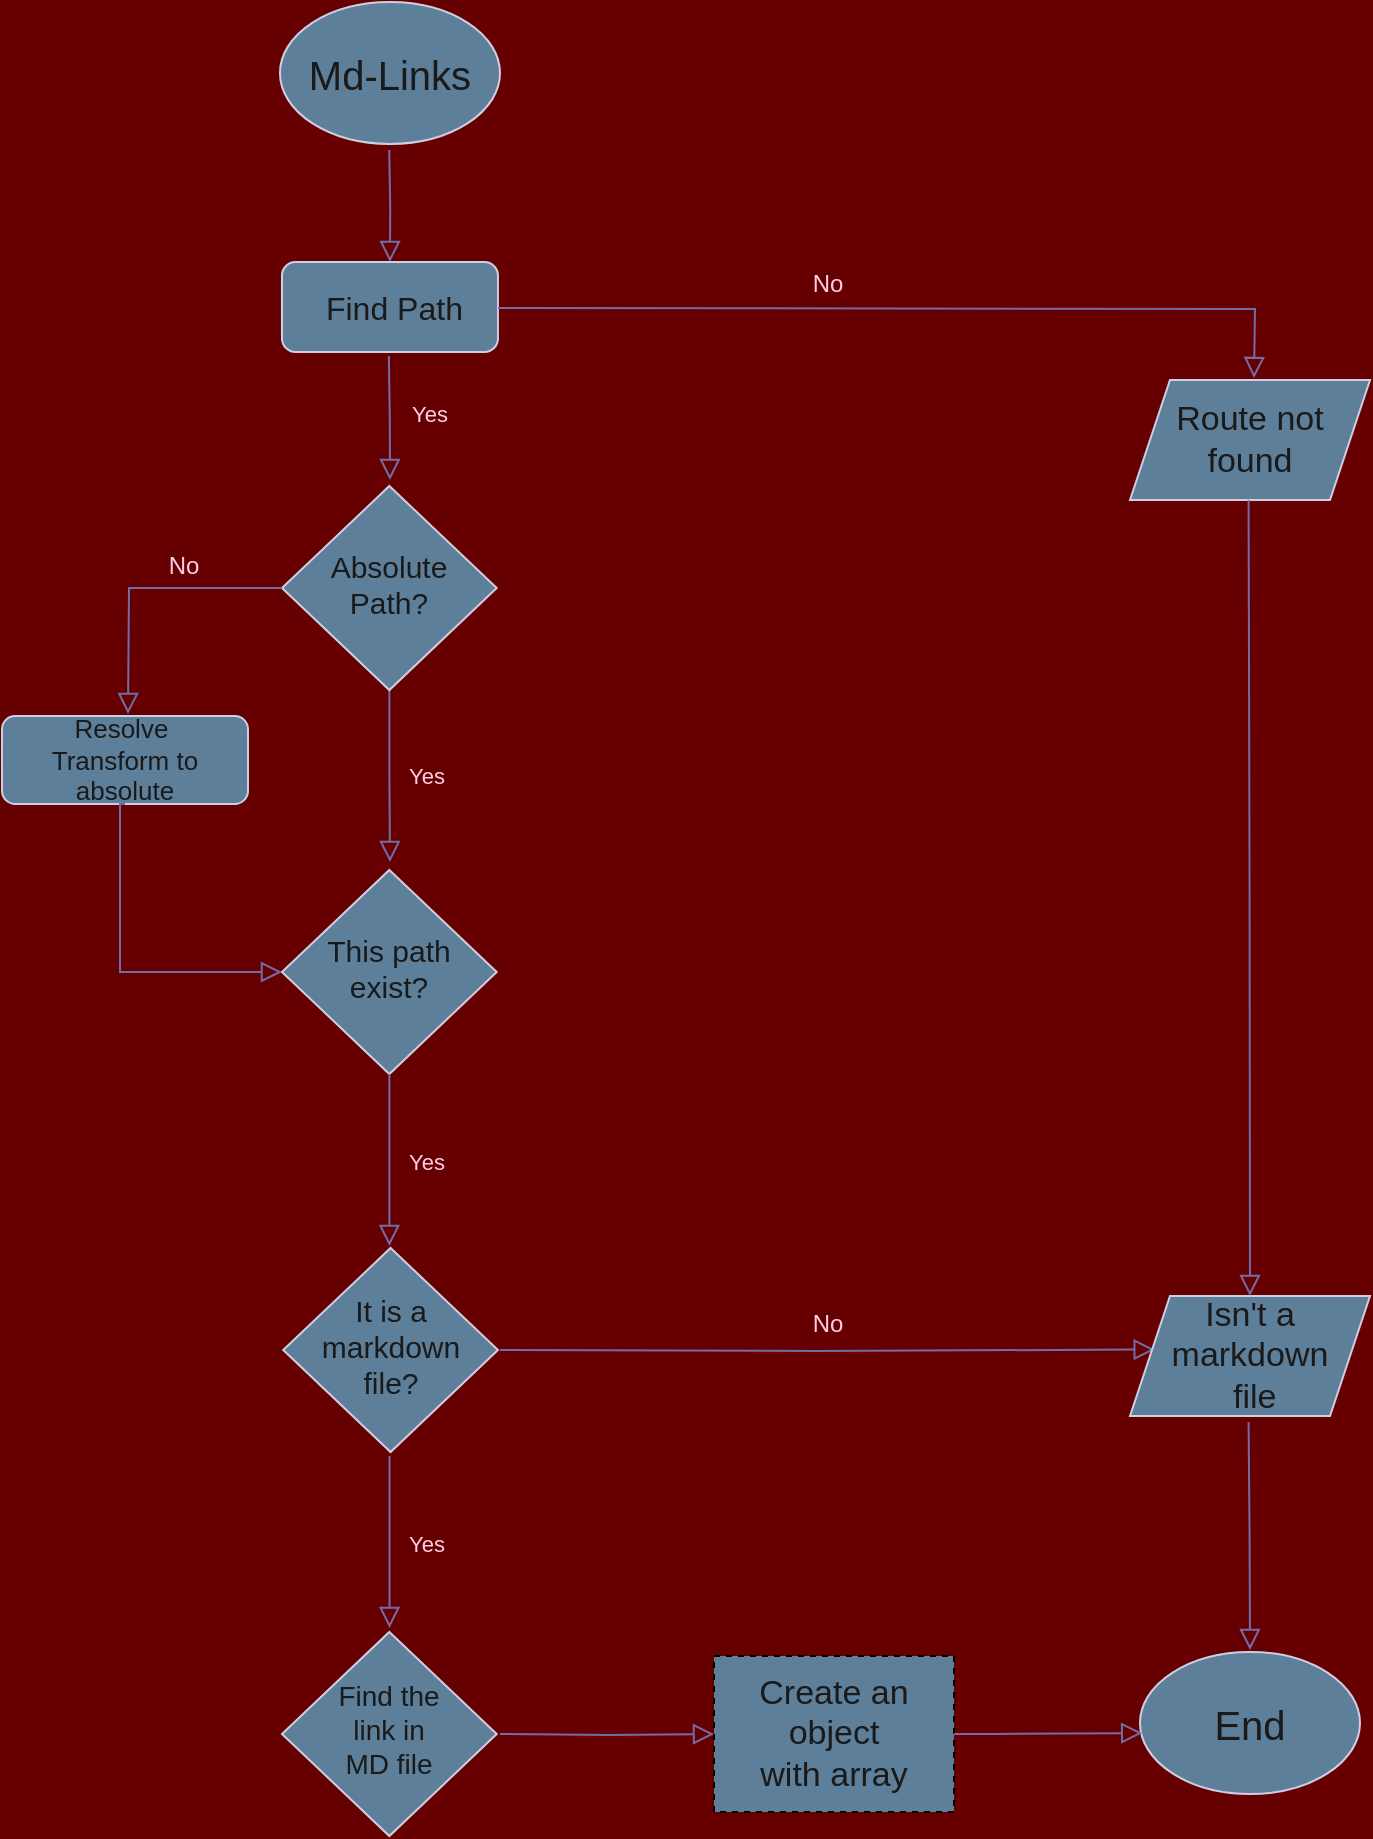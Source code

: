 <mxfile version="22.0.4" type="github">
  <diagram id="C5RBs43oDa-KdzZeNtuy" name="Page-1">
    <mxGraphModel dx="1257" dy="626" grid="0" gridSize="10" guides="1" tooltips="1" connect="1" arrows="1" fold="1" page="1" pageScale="1" pageWidth="827" pageHeight="1169" background="#660000" math="0" shadow="0">
      <root>
        <mxCell id="WIyWlLk6GJQsqaUBKTNV-0" />
        <mxCell id="WIyWlLk6GJQsqaUBKTNV-1" parent="WIyWlLk6GJQsqaUBKTNV-0" />
        <mxCell id="WIyWlLk6GJQsqaUBKTNV-2" value="" style="rounded=0;html=1;jettySize=auto;orthogonalLoop=1;fontSize=11;endArrow=block;endFill=0;endSize=8;strokeWidth=1;shadow=0;labelBackgroundColor=none;edgeStyle=orthogonalEdgeStyle;fontColor=default;strokeColor=#736CA8;entryX=0.5;entryY=0;entryDx=0;entryDy=0;" parent="WIyWlLk6GJQsqaUBKTNV-1" target="0tFp6B8CB-egg3uorCXA-3" edge="1">
          <mxGeometry relative="1" as="geometry">
            <mxPoint x="219.62" y="87" as="sourcePoint" />
            <mxPoint x="220" y="135" as="targetPoint" />
          </mxGeometry>
        </mxCell>
        <mxCell id="WIyWlLk6GJQsqaUBKTNV-8" value="&lt;font color=&quot;#ffcce6&quot;&gt;Yes&lt;/font&gt;" style="rounded=0;html=1;jettySize=auto;orthogonalLoop=1;fontSize=11;endArrow=block;endFill=0;endSize=8;strokeWidth=1;shadow=0;labelBackgroundColor=none;edgeStyle=orthogonalEdgeStyle;fontColor=default;strokeColor=#736CA8;" parent="WIyWlLk6GJQsqaUBKTNV-1" source="WIyWlLk6GJQsqaUBKTNV-10" edge="1">
          <mxGeometry x="0.01" y="18" relative="1" as="geometry">
            <mxPoint as="offset" />
            <mxPoint x="220" y="443" as="targetPoint" />
          </mxGeometry>
        </mxCell>
        <mxCell id="WIyWlLk6GJQsqaUBKTNV-10" value="Absolute Path?" style="rhombus;whiteSpace=wrap;html=1;shadow=0;fontFamily=Helvetica;fontSize=15;align=center;strokeWidth=1;spacing=6;spacingTop=-4;labelBackgroundColor=none;fillColor=#5D7F99;strokeColor=#D0CEE2;fontColor=#1A1A1A;" parent="WIyWlLk6GJQsqaUBKTNV-1" vertex="1">
          <mxGeometry x="165.99" y="255" width="107.37" height="102" as="geometry" />
        </mxCell>
        <mxCell id="0tFp6B8CB-egg3uorCXA-2" value="&lt;font style=&quot;font-size: 20px;&quot;&gt;Md-Links&lt;/font&gt;" style="ellipse;whiteSpace=wrap;html=1;strokeColor=#D0CEE2;fontColor=#1A1A1A;fillColor=#5D7F99;" vertex="1" parent="WIyWlLk6GJQsqaUBKTNV-1">
          <mxGeometry x="164.99" y="13" width="110" height="71" as="geometry" />
        </mxCell>
        <mxCell id="0tFp6B8CB-egg3uorCXA-3" value="&amp;nbsp;Find Path" style="rounded=1;whiteSpace=wrap;html=1;strokeColor=#D0CEE2;fontColor=#1A1A1A;fillColor=#5D7F99;fontSize=16;" vertex="1" parent="WIyWlLk6GJQsqaUBKTNV-1">
          <mxGeometry x="165.99" y="143" width="107.99" height="45" as="geometry" />
        </mxCell>
        <mxCell id="0tFp6B8CB-egg3uorCXA-6" value="" style="rounded=0;html=1;jettySize=auto;orthogonalLoop=1;fontSize=11;endArrow=block;endFill=0;endSize=8;strokeWidth=1;shadow=0;labelBackgroundColor=none;edgeStyle=orthogonalEdgeStyle;fontColor=default;strokeColor=#736CA8;" edge="1" parent="WIyWlLk6GJQsqaUBKTNV-1">
          <mxGeometry relative="1" as="geometry">
            <mxPoint x="219.42" y="190" as="sourcePoint" />
            <mxPoint x="220" y="252" as="targetPoint" />
          </mxGeometry>
        </mxCell>
        <mxCell id="0tFp6B8CB-egg3uorCXA-8" value="" style="rounded=0;html=1;jettySize=auto;orthogonalLoop=1;fontSize=11;endArrow=block;endFill=0;endSize=8;strokeWidth=1;shadow=0;labelBackgroundColor=none;edgeStyle=orthogonalEdgeStyle;fontColor=default;strokeColor=#736CA8;exitX=0;exitY=0.5;exitDx=0;exitDy=0;" edge="1" parent="WIyWlLk6GJQsqaUBKTNV-1" source="WIyWlLk6GJQsqaUBKTNV-10">
          <mxGeometry relative="1" as="geometry">
            <mxPoint x="274.99" y="306" as="sourcePoint" />
            <mxPoint x="89" y="369" as="targetPoint" />
          </mxGeometry>
        </mxCell>
        <mxCell id="0tFp6B8CB-egg3uorCXA-10" value="&lt;font color=&quot;#ffcce6&quot;&gt;No&lt;/font&gt;" style="text;strokeColor=none;align=center;fillColor=none;html=1;verticalAlign=middle;whiteSpace=wrap;rounded=0;fontColor=#1A1A1A;" vertex="1" parent="WIyWlLk6GJQsqaUBKTNV-1">
          <mxGeometry x="97" y="284" width="40" height="21" as="geometry" />
        </mxCell>
        <mxCell id="0tFp6B8CB-egg3uorCXA-13" value="Resolve&amp;nbsp;&lt;br style=&quot;font-size: 13px;&quot;&gt;Transform to absolute" style="rounded=1;whiteSpace=wrap;html=1;strokeColor=#D0CEE2;fontColor=#1A1A1A;fillColor=#5D7F99;fontSize=13;" vertex="1" parent="WIyWlLk6GJQsqaUBKTNV-1">
          <mxGeometry x="26.0" y="370" width="123" height="44" as="geometry" />
        </mxCell>
        <mxCell id="0tFp6B8CB-egg3uorCXA-19" value="" style="rounded=0;html=1;jettySize=auto;orthogonalLoop=1;fontSize=11;endArrow=block;endFill=0;endSize=8;strokeWidth=1;shadow=0;labelBackgroundColor=none;edgeStyle=orthogonalEdgeStyle;fontColor=default;strokeColor=#736CA8;exitX=0.5;exitY=1;exitDx=0;exitDy=0;entryX=0;entryY=0.5;entryDx=0;entryDy=0;" edge="1" parent="WIyWlLk6GJQsqaUBKTNV-1" source="0tFp6B8CB-egg3uorCXA-13" target="0tFp6B8CB-egg3uorCXA-20">
          <mxGeometry x="-0.004" y="-22" relative="1" as="geometry">
            <mxPoint as="offset" />
            <mxPoint x="345.63" y="411" as="sourcePoint" />
            <mxPoint x="85" y="507" as="targetPoint" />
            <Array as="points">
              <mxPoint x="85" y="414" />
              <mxPoint x="85" y="498" />
            </Array>
          </mxGeometry>
        </mxCell>
        <mxCell id="0tFp6B8CB-egg3uorCXA-20" value="This path exist?" style="rhombus;whiteSpace=wrap;html=1;shadow=0;fontFamily=Helvetica;fontSize=15;align=center;strokeWidth=1;spacing=6;spacingTop=-4;labelBackgroundColor=none;fillColor=#5D7F99;strokeColor=#D0CEE2;fontColor=#1A1A1A;" vertex="1" parent="WIyWlLk6GJQsqaUBKTNV-1">
          <mxGeometry x="165.99" y="447" width="107.37" height="102" as="geometry" />
        </mxCell>
        <mxCell id="0tFp6B8CB-egg3uorCXA-21" value="&lt;font color=&quot;#ffcce6&quot;&gt;Yes&lt;/font&gt;" style="rounded=0;html=1;jettySize=auto;orthogonalLoop=1;fontSize=11;endArrow=block;endFill=0;endSize=8;strokeWidth=1;shadow=0;labelBackgroundColor=none;edgeStyle=orthogonalEdgeStyle;fontColor=default;strokeColor=#736CA8;" edge="1" parent="WIyWlLk6GJQsqaUBKTNV-1">
          <mxGeometry x="0.01" y="18" relative="1" as="geometry">
            <mxPoint as="offset" />
            <mxPoint x="219.7" y="549" as="sourcePoint" />
            <mxPoint x="219.7" y="635" as="targetPoint" />
          </mxGeometry>
        </mxCell>
        <mxCell id="0tFp6B8CB-egg3uorCXA-22" value="It is a markdown file?" style="rhombus;whiteSpace=wrap;html=1;shadow=0;fontFamily=Helvetica;fontSize=15;align=center;strokeWidth=1;spacing=6;spacingTop=-4;labelBackgroundColor=none;fillColor=#5D7F99;strokeColor=#D0CEE2;fontColor=#1A1A1A;" vertex="1" parent="WIyWlLk6GJQsqaUBKTNV-1">
          <mxGeometry x="166.61" y="636" width="107.37" height="102" as="geometry" />
        </mxCell>
        <mxCell id="0tFp6B8CB-egg3uorCXA-23" value="&lt;font color=&quot;#ffcce6&quot;&gt;Yes&lt;/font&gt;" style="rounded=0;html=1;jettySize=auto;orthogonalLoop=1;fontSize=11;endArrow=block;endFill=0;endSize=8;strokeWidth=1;shadow=0;labelBackgroundColor=none;edgeStyle=orthogonalEdgeStyle;fontColor=default;strokeColor=#736CA8;" edge="1" parent="WIyWlLk6GJQsqaUBKTNV-1">
          <mxGeometry x="0.01" y="18" relative="1" as="geometry">
            <mxPoint as="offset" />
            <mxPoint x="219.77" y="740" as="sourcePoint" />
            <mxPoint x="219.77" y="826" as="targetPoint" />
          </mxGeometry>
        </mxCell>
        <mxCell id="0tFp6B8CB-egg3uorCXA-24" value="Find the &lt;br style=&quot;font-size: 14px;&quot;&gt;link in &lt;br style=&quot;font-size: 14px;&quot;&gt;MD file" style="rhombus;whiteSpace=wrap;html=1;shadow=0;fontFamily=Helvetica;fontSize=14;align=center;strokeWidth=1;spacing=6;spacingTop=-4;labelBackgroundColor=none;fillColor=#5D7F99;strokeColor=#D0CEE2;fontColor=#1A1A1A;" vertex="1" parent="WIyWlLk6GJQsqaUBKTNV-1">
          <mxGeometry x="165.99" y="828" width="107.37" height="102" as="geometry" />
        </mxCell>
        <mxCell id="0tFp6B8CB-egg3uorCXA-25" value="" style="rounded=0;html=1;jettySize=auto;orthogonalLoop=1;fontSize=11;endArrow=block;endFill=0;endSize=8;strokeWidth=1;shadow=0;labelBackgroundColor=none;edgeStyle=orthogonalEdgeStyle;fontColor=default;strokeColor=#736CA8;entryX=0;entryY=0.5;entryDx=0;entryDy=0;" edge="1" parent="WIyWlLk6GJQsqaUBKTNV-1" target="0tFp6B8CB-egg3uorCXA-27">
          <mxGeometry x="-0.386" y="24" relative="1" as="geometry">
            <mxPoint as="offset" />
            <mxPoint x="274.99" y="879" as="sourcePoint" />
            <mxPoint x="339" y="879" as="targetPoint" />
            <Array as="points" />
          </mxGeometry>
        </mxCell>
        <mxCell id="0tFp6B8CB-egg3uorCXA-27" value="Create an object &lt;br style=&quot;font-size: 17px;&quot;&gt;with array" style="rounded=0;whiteSpace=wrap;html=1;strokeColor=#000000;fontColor=#1A1A1A;fillColor=#5D7F99;labelBorderColor=none;dashed=1;fontSize=17;" vertex="1" parent="WIyWlLk6GJQsqaUBKTNV-1">
          <mxGeometry x="382" y="840" width="120" height="78" as="geometry" />
        </mxCell>
        <mxCell id="0tFp6B8CB-egg3uorCXA-29" value="&lt;font color=&quot;#ffcce6&quot; style=&quot;font-size: 11px;&quot;&gt;Yes&lt;/font&gt;" style="text;strokeColor=none;align=center;fillColor=none;html=1;verticalAlign=middle;whiteSpace=wrap;rounded=0;fontColor=#1A1A1A;fontSize=11;" vertex="1" parent="WIyWlLk6GJQsqaUBKTNV-1">
          <mxGeometry x="220" y="208" width="40" height="21" as="geometry" />
        </mxCell>
        <mxCell id="0tFp6B8CB-egg3uorCXA-31" value="" style="rounded=0;html=1;jettySize=auto;orthogonalLoop=1;fontSize=11;endArrow=block;endFill=0;endSize=8;strokeWidth=1;shadow=0;labelBackgroundColor=none;edgeStyle=orthogonalEdgeStyle;fontColor=default;strokeColor=#736CA8;" edge="1" parent="WIyWlLk6GJQsqaUBKTNV-1">
          <mxGeometry relative="1" as="geometry">
            <mxPoint x="273.98" y="166" as="sourcePoint" />
            <mxPoint x="652" y="201" as="targetPoint" />
          </mxGeometry>
        </mxCell>
        <mxCell id="0tFp6B8CB-egg3uorCXA-32" value="Route not found" style="shape=parallelogram;perimeter=parallelogramPerimeter;whiteSpace=wrap;html=1;fixedSize=1;strokeColor=#D0CEE2;fontColor=#1A1A1A;fillColor=#5D7F99;fontSize=17;" vertex="1" parent="WIyWlLk6GJQsqaUBKTNV-1">
          <mxGeometry x="590" y="202" width="120" height="60" as="geometry" />
        </mxCell>
        <mxCell id="0tFp6B8CB-egg3uorCXA-33" value="" style="rounded=0;html=1;jettySize=auto;orthogonalLoop=1;fontSize=11;endArrow=block;endFill=0;endSize=8;strokeWidth=1;shadow=0;labelBackgroundColor=none;edgeStyle=orthogonalEdgeStyle;fontColor=default;strokeColor=#736CA8;entryX=0.103;entryY=0.446;entryDx=0;entryDy=0;entryPerimeter=0;" edge="1" parent="WIyWlLk6GJQsqaUBKTNV-1" target="0tFp6B8CB-egg3uorCXA-34">
          <mxGeometry relative="1" as="geometry">
            <mxPoint x="274.99" y="687" as="sourcePoint" />
            <mxPoint x="570" y="707" as="targetPoint" />
          </mxGeometry>
        </mxCell>
        <mxCell id="0tFp6B8CB-egg3uorCXA-34" value="Isn&#39;t a markdown&lt;br style=&quot;font-size: 17px;&quot;&gt;&amp;nbsp;file" style="shape=parallelogram;perimeter=parallelogramPerimeter;whiteSpace=wrap;html=1;fixedSize=1;strokeColor=#D0CEE2;fontColor=#1A1A1A;fillColor=#5D7F99;fontSize=17;" vertex="1" parent="WIyWlLk6GJQsqaUBKTNV-1">
          <mxGeometry x="590" y="660" width="120" height="60" as="geometry" />
        </mxCell>
        <mxCell id="0tFp6B8CB-egg3uorCXA-35" value="&lt;span style=&quot;font-size: 20px;&quot;&gt;End&lt;/span&gt;" style="ellipse;whiteSpace=wrap;html=1;strokeColor=#D0CEE2;fontColor=#1A1A1A;fillColor=#5D7F99;" vertex="1" parent="WIyWlLk6GJQsqaUBKTNV-1">
          <mxGeometry x="595" y="838" width="110" height="71" as="geometry" />
        </mxCell>
        <mxCell id="0tFp6B8CB-egg3uorCXA-36" value="" style="rounded=0;html=1;jettySize=auto;orthogonalLoop=1;fontSize=11;endArrow=block;endFill=0;endSize=8;strokeWidth=1;shadow=0;labelBackgroundColor=none;edgeStyle=orthogonalEdgeStyle;fontColor=default;strokeColor=#736CA8;entryX=0.5;entryY=0;entryDx=0;entryDy=0;" edge="1" parent="WIyWlLk6GJQsqaUBKTNV-1" target="0tFp6B8CB-egg3uorCXA-34">
          <mxGeometry relative="1" as="geometry">
            <mxPoint x="649.29" y="262" as="sourcePoint" />
            <mxPoint x="649.67" y="318" as="targetPoint" />
          </mxGeometry>
        </mxCell>
        <mxCell id="0tFp6B8CB-egg3uorCXA-37" value="" style="rounded=0;html=1;jettySize=auto;orthogonalLoop=1;fontSize=11;endArrow=block;endFill=0;endSize=8;strokeWidth=1;shadow=0;labelBackgroundColor=none;edgeStyle=orthogonalEdgeStyle;fontColor=default;strokeColor=#736CA8;" edge="1" parent="WIyWlLk6GJQsqaUBKTNV-1">
          <mxGeometry relative="1" as="geometry">
            <mxPoint x="649.29" y="723" as="sourcePoint" />
            <mxPoint x="650" y="837" as="targetPoint" />
          </mxGeometry>
        </mxCell>
        <mxCell id="0tFp6B8CB-egg3uorCXA-38" value="" style="rounded=0;html=1;jettySize=auto;orthogonalLoop=1;fontSize=11;endArrow=block;endFill=0;endSize=8;strokeWidth=1;shadow=0;labelBackgroundColor=none;edgeStyle=orthogonalEdgeStyle;fontColor=default;strokeColor=#736CA8;entryX=0.01;entryY=0.598;entryDx=0;entryDy=0;entryPerimeter=0;" edge="1" parent="WIyWlLk6GJQsqaUBKTNV-1">
          <mxGeometry x="-0.386" y="24" relative="1" as="geometry">
            <mxPoint as="offset" />
            <mxPoint x="502" y="879" as="sourcePoint" />
            <mxPoint x="596.1" y="878.528" as="targetPoint" />
            <Array as="points">
              <mxPoint x="523" y="879.07" />
            </Array>
          </mxGeometry>
        </mxCell>
        <mxCell id="0tFp6B8CB-egg3uorCXA-39" value="&lt;font color=&quot;#ffcce6&quot;&gt;No&lt;/font&gt;" style="text;strokeColor=none;align=center;fillColor=none;html=1;verticalAlign=middle;whiteSpace=wrap;rounded=0;fontColor=#1A1A1A;" vertex="1" parent="WIyWlLk6GJQsqaUBKTNV-1">
          <mxGeometry x="419" y="143" width="40" height="21" as="geometry" />
        </mxCell>
        <mxCell id="0tFp6B8CB-egg3uorCXA-41" value="&lt;font color=&quot;#ffcce6&quot;&gt;No&lt;/font&gt;" style="text;strokeColor=none;align=center;fillColor=none;html=1;verticalAlign=middle;whiteSpace=wrap;rounded=0;fontColor=#1A1A1A;" vertex="1" parent="WIyWlLk6GJQsqaUBKTNV-1">
          <mxGeometry x="419" y="663" width="40" height="21" as="geometry" />
        </mxCell>
      </root>
    </mxGraphModel>
  </diagram>
</mxfile>
